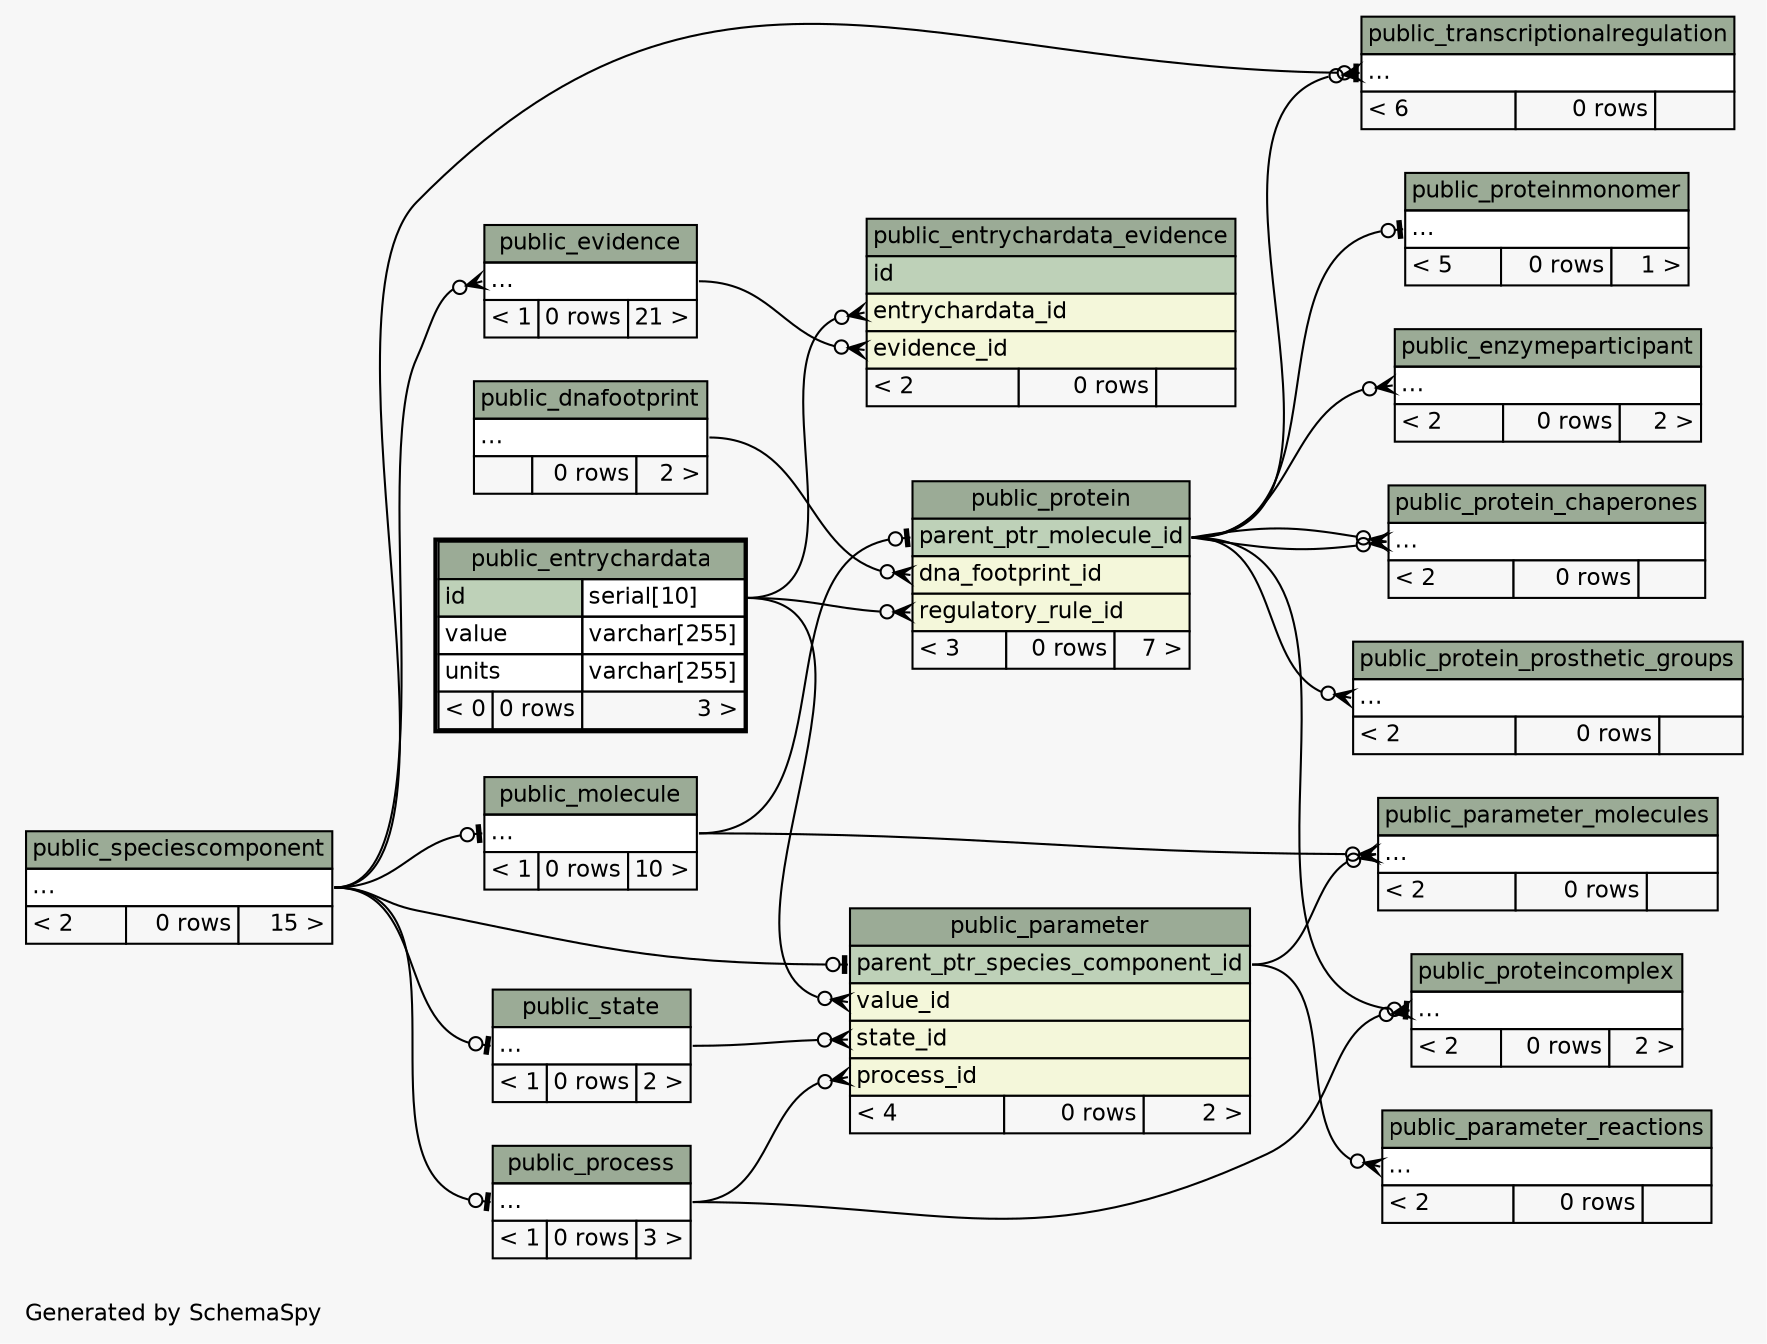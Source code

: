 // dot 2.36.0 on Linux 3.13.0-43-generic
// SchemaSpy rev 590
digraph "twoDegreesRelationshipsDiagram" {
  graph [
    rankdir="RL"
    bgcolor="#f7f7f7"
    label="\nGenerated by SchemaSpy"
    labeljust="l"
    nodesep="0.18"
    ranksep="0.46"
    fontname="Helvetica"
    fontsize="11"
  ];
  node [
    fontname="Helvetica"
    fontsize="11"
    shape="plaintext"
  ];
  edge [
    arrowsize="0.8"
  ];
  "public_entrychardata_evidence":"entrychardata_id":w -> "public_entrychardata":"id.type":e [arrowhead=none dir=back arrowtail=crowodot];
  "public_entrychardata_evidence":"evidence_id":w -> "public_evidence":"elipses":e [arrowhead=none dir=back arrowtail=crowodot];
  "public_enzymeparticipant":"elipses":w -> "public_protein":"parent_ptr_molecule_id":e [arrowhead=none dir=back arrowtail=crowodot];
  "public_evidence":"elipses":w -> "public_speciescomponent":"elipses":e [arrowhead=none dir=back arrowtail=crowodot];
  "public_molecule":"elipses":w -> "public_speciescomponent":"elipses":e [arrowhead=none dir=back arrowtail=teeodot];
  "public_parameter":"parent_ptr_species_component_id":w -> "public_speciescomponent":"elipses":e [arrowhead=none dir=back arrowtail=teeodot];
  "public_parameter":"process_id":w -> "public_process":"elipses":e [arrowhead=none dir=back arrowtail=crowodot];
  "public_parameter":"state_id":w -> "public_state":"elipses":e [arrowhead=none dir=back arrowtail=crowodot];
  "public_parameter":"value_id":w -> "public_entrychardata":"id.type":e [arrowhead=none dir=back arrowtail=crowodot];
  "public_parameter_molecules":"elipses":w -> "public_molecule":"elipses":e [arrowhead=none dir=back arrowtail=crowodot];
  "public_parameter_molecules":"elipses":w -> "public_parameter":"parent_ptr_species_component_id":e [arrowhead=none dir=back arrowtail=crowodot];
  "public_parameter_reactions":"elipses":w -> "public_parameter":"parent_ptr_species_component_id":e [arrowhead=none dir=back arrowtail=crowodot];
  "public_process":"elipses":w -> "public_speciescomponent":"elipses":e [arrowhead=none dir=back arrowtail=teeodot];
  "public_protein":"dna_footprint_id":w -> "public_dnafootprint":"elipses":e [arrowhead=none dir=back arrowtail=crowodot];
  "public_protein":"parent_ptr_molecule_id":w -> "public_molecule":"elipses":e [arrowhead=none dir=back arrowtail=teeodot];
  "public_protein":"regulatory_rule_id":w -> "public_entrychardata":"id.type":e [arrowhead=none dir=back arrowtail=crowodot];
  "public_protein_chaperones":"elipses":w -> "public_protein":"parent_ptr_molecule_id":e [arrowhead=none dir=back arrowtail=crowodot];
  "public_protein_chaperones":"elipses":w -> "public_protein":"parent_ptr_molecule_id":e [arrowhead=none dir=back arrowtail=crowodot];
  "public_protein_prosthetic_groups":"elipses":w -> "public_protein":"parent_ptr_molecule_id":e [arrowhead=none dir=back arrowtail=crowodot];
  "public_proteincomplex":"elipses":w -> "public_process":"elipses":e [arrowhead=none dir=back arrowtail=crowodot];
  "public_proteincomplex":"elipses":w -> "public_protein":"parent_ptr_molecule_id":e [arrowhead=none dir=back arrowtail=teeodot];
  "public_proteinmonomer":"elipses":w -> "public_protein":"parent_ptr_molecule_id":e [arrowhead=none dir=back arrowtail=teeodot];
  "public_state":"elipses":w -> "public_speciescomponent":"elipses":e [arrowhead=none dir=back arrowtail=teeodot];
  "public_transcriptionalregulation":"elipses":w -> "public_speciescomponent":"elipses":e [arrowhead=none dir=back arrowtail=teeodot];
  "public_transcriptionalregulation":"elipses":w -> "public_protein":"parent_ptr_molecule_id":e [arrowhead=none dir=back arrowtail=crowodot];
  "public_dnafootprint" [
    label=<
    <TABLE BORDER="0" CELLBORDER="1" CELLSPACING="0" BGCOLOR="#ffffff">
      <TR><TD COLSPAN="3" BGCOLOR="#9bab96" ALIGN="CENTER">public_dnafootprint</TD></TR>
      <TR><TD PORT="elipses" COLSPAN="3" ALIGN="LEFT">...</TD></TR>
      <TR><TD ALIGN="LEFT" BGCOLOR="#f7f7f7">  </TD><TD ALIGN="RIGHT" BGCOLOR="#f7f7f7">0 rows</TD><TD ALIGN="RIGHT" BGCOLOR="#f7f7f7">2 &gt;</TD></TR>
    </TABLE>>
    URL="public_dnafootprint.html"
    tooltip="public_dnafootprint"
  ];
  "public_entrychardata" [
    label=<
    <TABLE BORDER="2" CELLBORDER="1" CELLSPACING="0" BGCOLOR="#ffffff">
      <TR><TD COLSPAN="3" BGCOLOR="#9bab96" ALIGN="CENTER">public_entrychardata</TD></TR>
      <TR><TD PORT="id" COLSPAN="2" BGCOLOR="#bed1b8" ALIGN="LEFT">id</TD><TD PORT="id.type" ALIGN="LEFT">serial[10]</TD></TR>
      <TR><TD PORT="value" COLSPAN="2" ALIGN="LEFT">value</TD><TD PORT="value.type" ALIGN="LEFT">varchar[255]</TD></TR>
      <TR><TD PORT="units" COLSPAN="2" ALIGN="LEFT">units</TD><TD PORT="units.type" ALIGN="LEFT">varchar[255]</TD></TR>
      <TR><TD ALIGN="LEFT" BGCOLOR="#f7f7f7">&lt; 0</TD><TD ALIGN="RIGHT" BGCOLOR="#f7f7f7">0 rows</TD><TD ALIGN="RIGHT" BGCOLOR="#f7f7f7">3 &gt;</TD></TR>
    </TABLE>>
    URL="public_entrychardata.html"
    tooltip="public_entrychardata"
  ];
  "public_entrychardata_evidence" [
    label=<
    <TABLE BORDER="0" CELLBORDER="1" CELLSPACING="0" BGCOLOR="#ffffff">
      <TR><TD COLSPAN="3" BGCOLOR="#9bab96" ALIGN="CENTER">public_entrychardata_evidence</TD></TR>
      <TR><TD PORT="id" COLSPAN="3" BGCOLOR="#bed1b8" ALIGN="LEFT">id</TD></TR>
      <TR><TD PORT="entrychardata_id" COLSPAN="3" BGCOLOR="#f4f7da" ALIGN="LEFT">entrychardata_id</TD></TR>
      <TR><TD PORT="evidence_id" COLSPAN="3" BGCOLOR="#f4f7da" ALIGN="LEFT">evidence_id</TD></TR>
      <TR><TD ALIGN="LEFT" BGCOLOR="#f7f7f7">&lt; 2</TD><TD ALIGN="RIGHT" BGCOLOR="#f7f7f7">0 rows</TD><TD ALIGN="RIGHT" BGCOLOR="#f7f7f7">  </TD></TR>
    </TABLE>>
    URL="public_entrychardata_evidence.html"
    tooltip="public_entrychardata_evidence"
  ];
  "public_enzymeparticipant" [
    label=<
    <TABLE BORDER="0" CELLBORDER="1" CELLSPACING="0" BGCOLOR="#ffffff">
      <TR><TD COLSPAN="3" BGCOLOR="#9bab96" ALIGN="CENTER">public_enzymeparticipant</TD></TR>
      <TR><TD PORT="elipses" COLSPAN="3" ALIGN="LEFT">...</TD></TR>
      <TR><TD ALIGN="LEFT" BGCOLOR="#f7f7f7">&lt; 2</TD><TD ALIGN="RIGHT" BGCOLOR="#f7f7f7">0 rows</TD><TD ALIGN="RIGHT" BGCOLOR="#f7f7f7">2 &gt;</TD></TR>
    </TABLE>>
    URL="public_enzymeparticipant.html"
    tooltip="public_enzymeparticipant"
  ];
  "public_evidence" [
    label=<
    <TABLE BORDER="0" CELLBORDER="1" CELLSPACING="0" BGCOLOR="#ffffff">
      <TR><TD COLSPAN="3" BGCOLOR="#9bab96" ALIGN="CENTER">public_evidence</TD></TR>
      <TR><TD PORT="elipses" COLSPAN="3" ALIGN="LEFT">...</TD></TR>
      <TR><TD ALIGN="LEFT" BGCOLOR="#f7f7f7">&lt; 1</TD><TD ALIGN="RIGHT" BGCOLOR="#f7f7f7">0 rows</TD><TD ALIGN="RIGHT" BGCOLOR="#f7f7f7">21 &gt;</TD></TR>
    </TABLE>>
    URL="public_evidence.html"
    tooltip="public_evidence"
  ];
  "public_molecule" [
    label=<
    <TABLE BORDER="0" CELLBORDER="1" CELLSPACING="0" BGCOLOR="#ffffff">
      <TR><TD COLSPAN="3" BGCOLOR="#9bab96" ALIGN="CENTER">public_molecule</TD></TR>
      <TR><TD PORT="elipses" COLSPAN="3" ALIGN="LEFT">...</TD></TR>
      <TR><TD ALIGN="LEFT" BGCOLOR="#f7f7f7">&lt; 1</TD><TD ALIGN="RIGHT" BGCOLOR="#f7f7f7">0 rows</TD><TD ALIGN="RIGHT" BGCOLOR="#f7f7f7">10 &gt;</TD></TR>
    </TABLE>>
    URL="public_molecule.html"
    tooltip="public_molecule"
  ];
  "public_parameter" [
    label=<
    <TABLE BORDER="0" CELLBORDER="1" CELLSPACING="0" BGCOLOR="#ffffff">
      <TR><TD COLSPAN="3" BGCOLOR="#9bab96" ALIGN="CENTER">public_parameter</TD></TR>
      <TR><TD PORT="parent_ptr_species_component_id" COLSPAN="3" BGCOLOR="#bed1b8" ALIGN="LEFT">parent_ptr_species_component_id</TD></TR>
      <TR><TD PORT="value_id" COLSPAN="3" BGCOLOR="#f4f7da" ALIGN="LEFT">value_id</TD></TR>
      <TR><TD PORT="state_id" COLSPAN="3" BGCOLOR="#f4f7da" ALIGN="LEFT">state_id</TD></TR>
      <TR><TD PORT="process_id" COLSPAN="3" BGCOLOR="#f4f7da" ALIGN="LEFT">process_id</TD></TR>
      <TR><TD ALIGN="LEFT" BGCOLOR="#f7f7f7">&lt; 4</TD><TD ALIGN="RIGHT" BGCOLOR="#f7f7f7">0 rows</TD><TD ALIGN="RIGHT" BGCOLOR="#f7f7f7">2 &gt;</TD></TR>
    </TABLE>>
    URL="public_parameter.html"
    tooltip="public_parameter"
  ];
  "public_parameter_molecules" [
    label=<
    <TABLE BORDER="0" CELLBORDER="1" CELLSPACING="0" BGCOLOR="#ffffff">
      <TR><TD COLSPAN="3" BGCOLOR="#9bab96" ALIGN="CENTER">public_parameter_molecules</TD></TR>
      <TR><TD PORT="elipses" COLSPAN="3" ALIGN="LEFT">...</TD></TR>
      <TR><TD ALIGN="LEFT" BGCOLOR="#f7f7f7">&lt; 2</TD><TD ALIGN="RIGHT" BGCOLOR="#f7f7f7">0 rows</TD><TD ALIGN="RIGHT" BGCOLOR="#f7f7f7">  </TD></TR>
    </TABLE>>
    URL="public_parameter_molecules.html"
    tooltip="public_parameter_molecules"
  ];
  "public_parameter_reactions" [
    label=<
    <TABLE BORDER="0" CELLBORDER="1" CELLSPACING="0" BGCOLOR="#ffffff">
      <TR><TD COLSPAN="3" BGCOLOR="#9bab96" ALIGN="CENTER">public_parameter_reactions</TD></TR>
      <TR><TD PORT="elipses" COLSPAN="3" ALIGN="LEFT">...</TD></TR>
      <TR><TD ALIGN="LEFT" BGCOLOR="#f7f7f7">&lt; 2</TD><TD ALIGN="RIGHT" BGCOLOR="#f7f7f7">0 rows</TD><TD ALIGN="RIGHT" BGCOLOR="#f7f7f7">  </TD></TR>
    </TABLE>>
    URL="public_parameter_reactions.html"
    tooltip="public_parameter_reactions"
  ];
  "public_process" [
    label=<
    <TABLE BORDER="0" CELLBORDER="1" CELLSPACING="0" BGCOLOR="#ffffff">
      <TR><TD COLSPAN="3" BGCOLOR="#9bab96" ALIGN="CENTER">public_process</TD></TR>
      <TR><TD PORT="elipses" COLSPAN="3" ALIGN="LEFT">...</TD></TR>
      <TR><TD ALIGN="LEFT" BGCOLOR="#f7f7f7">&lt; 1</TD><TD ALIGN="RIGHT" BGCOLOR="#f7f7f7">0 rows</TD><TD ALIGN="RIGHT" BGCOLOR="#f7f7f7">3 &gt;</TD></TR>
    </TABLE>>
    URL="public_process.html"
    tooltip="public_process"
  ];
  "public_protein" [
    label=<
    <TABLE BORDER="0" CELLBORDER="1" CELLSPACING="0" BGCOLOR="#ffffff">
      <TR><TD COLSPAN="3" BGCOLOR="#9bab96" ALIGN="CENTER">public_protein</TD></TR>
      <TR><TD PORT="parent_ptr_molecule_id" COLSPAN="3" BGCOLOR="#bed1b8" ALIGN="LEFT">parent_ptr_molecule_id</TD></TR>
      <TR><TD PORT="dna_footprint_id" COLSPAN="3" BGCOLOR="#f4f7da" ALIGN="LEFT">dna_footprint_id</TD></TR>
      <TR><TD PORT="regulatory_rule_id" COLSPAN="3" BGCOLOR="#f4f7da" ALIGN="LEFT">regulatory_rule_id</TD></TR>
      <TR><TD ALIGN="LEFT" BGCOLOR="#f7f7f7">&lt; 3</TD><TD ALIGN="RIGHT" BGCOLOR="#f7f7f7">0 rows</TD><TD ALIGN="RIGHT" BGCOLOR="#f7f7f7">7 &gt;</TD></TR>
    </TABLE>>
    URL="public_protein.html"
    tooltip="public_protein"
  ];
  "public_protein_chaperones" [
    label=<
    <TABLE BORDER="0" CELLBORDER="1" CELLSPACING="0" BGCOLOR="#ffffff">
      <TR><TD COLSPAN="3" BGCOLOR="#9bab96" ALIGN="CENTER">public_protein_chaperones</TD></TR>
      <TR><TD PORT="elipses" COLSPAN="3" ALIGN="LEFT">...</TD></TR>
      <TR><TD ALIGN="LEFT" BGCOLOR="#f7f7f7">&lt; 2</TD><TD ALIGN="RIGHT" BGCOLOR="#f7f7f7">0 rows</TD><TD ALIGN="RIGHT" BGCOLOR="#f7f7f7">  </TD></TR>
    </TABLE>>
    URL="public_protein_chaperones.html"
    tooltip="public_protein_chaperones"
  ];
  "public_protein_prosthetic_groups" [
    label=<
    <TABLE BORDER="0" CELLBORDER="1" CELLSPACING="0" BGCOLOR="#ffffff">
      <TR><TD COLSPAN="3" BGCOLOR="#9bab96" ALIGN="CENTER">public_protein_prosthetic_groups</TD></TR>
      <TR><TD PORT="elipses" COLSPAN="3" ALIGN="LEFT">...</TD></TR>
      <TR><TD ALIGN="LEFT" BGCOLOR="#f7f7f7">&lt; 2</TD><TD ALIGN="RIGHT" BGCOLOR="#f7f7f7">0 rows</TD><TD ALIGN="RIGHT" BGCOLOR="#f7f7f7">  </TD></TR>
    </TABLE>>
    URL="public_protein_prosthetic_groups.html"
    tooltip="public_protein_prosthetic_groups"
  ];
  "public_proteincomplex" [
    label=<
    <TABLE BORDER="0" CELLBORDER="1" CELLSPACING="0" BGCOLOR="#ffffff">
      <TR><TD COLSPAN="3" BGCOLOR="#9bab96" ALIGN="CENTER">public_proteincomplex</TD></TR>
      <TR><TD PORT="elipses" COLSPAN="3" ALIGN="LEFT">...</TD></TR>
      <TR><TD ALIGN="LEFT" BGCOLOR="#f7f7f7">&lt; 2</TD><TD ALIGN="RIGHT" BGCOLOR="#f7f7f7">0 rows</TD><TD ALIGN="RIGHT" BGCOLOR="#f7f7f7">2 &gt;</TD></TR>
    </TABLE>>
    URL="public_proteincomplex.html"
    tooltip="public_proteincomplex"
  ];
  "public_proteinmonomer" [
    label=<
    <TABLE BORDER="0" CELLBORDER="1" CELLSPACING="0" BGCOLOR="#ffffff">
      <TR><TD COLSPAN="3" BGCOLOR="#9bab96" ALIGN="CENTER">public_proteinmonomer</TD></TR>
      <TR><TD PORT="elipses" COLSPAN="3" ALIGN="LEFT">...</TD></TR>
      <TR><TD ALIGN="LEFT" BGCOLOR="#f7f7f7">&lt; 5</TD><TD ALIGN="RIGHT" BGCOLOR="#f7f7f7">0 rows</TD><TD ALIGN="RIGHT" BGCOLOR="#f7f7f7">1 &gt;</TD></TR>
    </TABLE>>
    URL="public_proteinmonomer.html"
    tooltip="public_proteinmonomer"
  ];
  "public_speciescomponent" [
    label=<
    <TABLE BORDER="0" CELLBORDER="1" CELLSPACING="0" BGCOLOR="#ffffff">
      <TR><TD COLSPAN="3" BGCOLOR="#9bab96" ALIGN="CENTER">public_speciescomponent</TD></TR>
      <TR><TD PORT="elipses" COLSPAN="3" ALIGN="LEFT">...</TD></TR>
      <TR><TD ALIGN="LEFT" BGCOLOR="#f7f7f7">&lt; 2</TD><TD ALIGN="RIGHT" BGCOLOR="#f7f7f7">0 rows</TD><TD ALIGN="RIGHT" BGCOLOR="#f7f7f7">15 &gt;</TD></TR>
    </TABLE>>
    URL="public_speciescomponent.html"
    tooltip="public_speciescomponent"
  ];
  "public_state" [
    label=<
    <TABLE BORDER="0" CELLBORDER="1" CELLSPACING="0" BGCOLOR="#ffffff">
      <TR><TD COLSPAN="3" BGCOLOR="#9bab96" ALIGN="CENTER">public_state</TD></TR>
      <TR><TD PORT="elipses" COLSPAN="3" ALIGN="LEFT">...</TD></TR>
      <TR><TD ALIGN="LEFT" BGCOLOR="#f7f7f7">&lt; 1</TD><TD ALIGN="RIGHT" BGCOLOR="#f7f7f7">0 rows</TD><TD ALIGN="RIGHT" BGCOLOR="#f7f7f7">2 &gt;</TD></TR>
    </TABLE>>
    URL="public_state.html"
    tooltip="public_state"
  ];
  "public_transcriptionalregulation" [
    label=<
    <TABLE BORDER="0" CELLBORDER="1" CELLSPACING="0" BGCOLOR="#ffffff">
      <TR><TD COLSPAN="3" BGCOLOR="#9bab96" ALIGN="CENTER">public_transcriptionalregulation</TD></TR>
      <TR><TD PORT="elipses" COLSPAN="3" ALIGN="LEFT">...</TD></TR>
      <TR><TD ALIGN="LEFT" BGCOLOR="#f7f7f7">&lt; 6</TD><TD ALIGN="RIGHT" BGCOLOR="#f7f7f7">0 rows</TD><TD ALIGN="RIGHT" BGCOLOR="#f7f7f7">  </TD></TR>
    </TABLE>>
    URL="public_transcriptionalregulation.html"
    tooltip="public_transcriptionalregulation"
  ];
}
